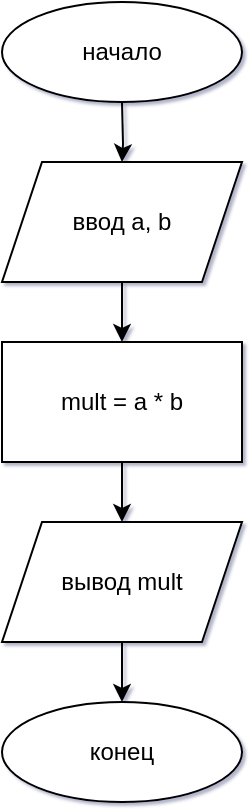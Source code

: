 <mxfile version="14.8.6" type="device"><diagram id="C5RBs43oDa-KdzZeNtuy" name="Page-1"><mxGraphModel dx="1422" dy="704" grid="1" gridSize="10" guides="1" tooltips="1" connect="1" arrows="1" fold="1" page="1" pageScale="1" pageWidth="413" pageHeight="583" background="none" math="0" shadow="1"><root><mxCell id="WIyWlLk6GJQsqaUBKTNV-0"/><mxCell id="WIyWlLk6GJQsqaUBKTNV-1" parent="WIyWlLk6GJQsqaUBKTNV-0"/><mxCell id="G8LZT5fKM1DutmBWPZTl-2" value="" style="edgeStyle=orthogonalEdgeStyle;rounded=0;orthogonalLoop=1;jettySize=auto;html=1;" parent="WIyWlLk6GJQsqaUBKTNV-1" target="G8LZT5fKM1DutmBWPZTl-1" edge="1"><mxGeometry relative="1" as="geometry"><mxPoint x="207" y="130" as="sourcePoint"/></mxGeometry></mxCell><mxCell id="G8LZT5fKM1DutmBWPZTl-4" value="" style="edgeStyle=orthogonalEdgeStyle;rounded=0;orthogonalLoop=1;jettySize=auto;html=1;" parent="WIyWlLk6GJQsqaUBKTNV-1" source="G8LZT5fKM1DutmBWPZTl-1" target="G8LZT5fKM1DutmBWPZTl-3" edge="1"><mxGeometry relative="1" as="geometry"/></mxCell><mxCell id="G8LZT5fKM1DutmBWPZTl-1" value="ввод а, b" style="shape=parallelogram;perimeter=parallelogramPerimeter;whiteSpace=wrap;html=1;fixedSize=1;" parent="WIyWlLk6GJQsqaUBKTNV-1" vertex="1"><mxGeometry x="147" y="160" width="120" height="60" as="geometry"/></mxCell><mxCell id="G8LZT5fKM1DutmBWPZTl-8" value="" style="edgeStyle=orthogonalEdgeStyle;rounded=0;orthogonalLoop=1;jettySize=auto;html=1;" parent="WIyWlLk6GJQsqaUBKTNV-1" source="G8LZT5fKM1DutmBWPZTl-3" target="G8LZT5fKM1DutmBWPZTl-5" edge="1"><mxGeometry relative="1" as="geometry"/></mxCell><mxCell id="G8LZT5fKM1DutmBWPZTl-3" value="mult = a * b" style="rounded=0;whiteSpace=wrap;html=1;" parent="WIyWlLk6GJQsqaUBKTNV-1" vertex="1"><mxGeometry x="147" y="250" width="120" height="60" as="geometry"/></mxCell><mxCell id="G8LZT5fKM1DutmBWPZTl-7" value="" style="edgeStyle=orthogonalEdgeStyle;rounded=0;orthogonalLoop=1;jettySize=auto;html=1;" parent="WIyWlLk6GJQsqaUBKTNV-1" source="G8LZT5fKM1DutmBWPZTl-5" edge="1"><mxGeometry relative="1" as="geometry"><mxPoint x="207" y="430" as="targetPoint"/></mxGeometry></mxCell><mxCell id="G8LZT5fKM1DutmBWPZTl-5" value="вывод mult" style="shape=parallelogram;perimeter=parallelogramPerimeter;whiteSpace=wrap;html=1;fixedSize=1;" parent="WIyWlLk6GJQsqaUBKTNV-1" vertex="1"><mxGeometry x="147" y="340" width="120" height="60" as="geometry"/></mxCell><mxCell id="G8LZT5fKM1DutmBWPZTl-9" value="начало" style="ellipse;whiteSpace=wrap;html=1;" parent="WIyWlLk6GJQsqaUBKTNV-1" vertex="1"><mxGeometry x="147" y="80" width="120" height="50" as="geometry"/></mxCell><mxCell id="G8LZT5fKM1DutmBWPZTl-10" value="конец" style="ellipse;whiteSpace=wrap;html=1;" parent="WIyWlLk6GJQsqaUBKTNV-1" vertex="1"><mxGeometry x="147" y="430" width="120" height="50" as="geometry"/></mxCell></root></mxGraphModel></diagram></mxfile>